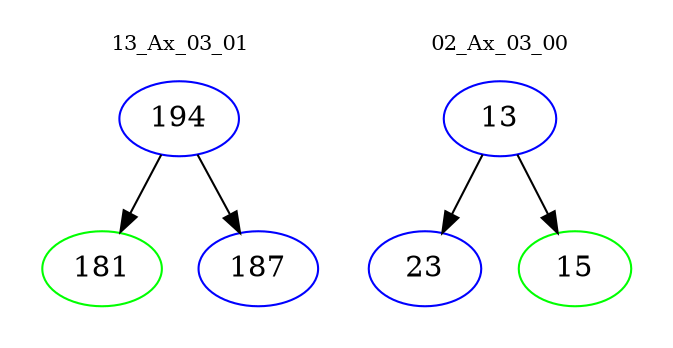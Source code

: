 digraph{
subgraph cluster_0 {
color = white
label = "13_Ax_03_01";
fontsize=10;
T0_194 [label="194", color="blue"]
T0_194 -> T0_181 [color="black"]
T0_181 [label="181", color="green"]
T0_194 -> T0_187 [color="black"]
T0_187 [label="187", color="blue"]
}
subgraph cluster_1 {
color = white
label = "02_Ax_03_00";
fontsize=10;
T1_13 [label="13", color="blue"]
T1_13 -> T1_23 [color="black"]
T1_23 [label="23", color="blue"]
T1_13 -> T1_15 [color="black"]
T1_15 [label="15", color="green"]
}
}
